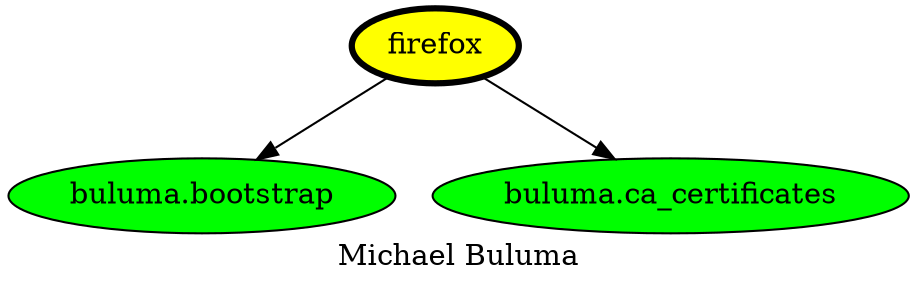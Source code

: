 digraph PhiloDilemma {
  label = "Michael Buluma" ;
  overlap=false
  {
    "firefox" [fillcolor=yellow style=filled penwidth=3]
    "buluma.bootstrap" [fillcolor=green style=filled]
    "buluma.ca_certificates" [fillcolor=green style=filled]
  }
  "firefox" -> "buluma.bootstrap"
  "firefox" -> "buluma.ca_certificates"
}
